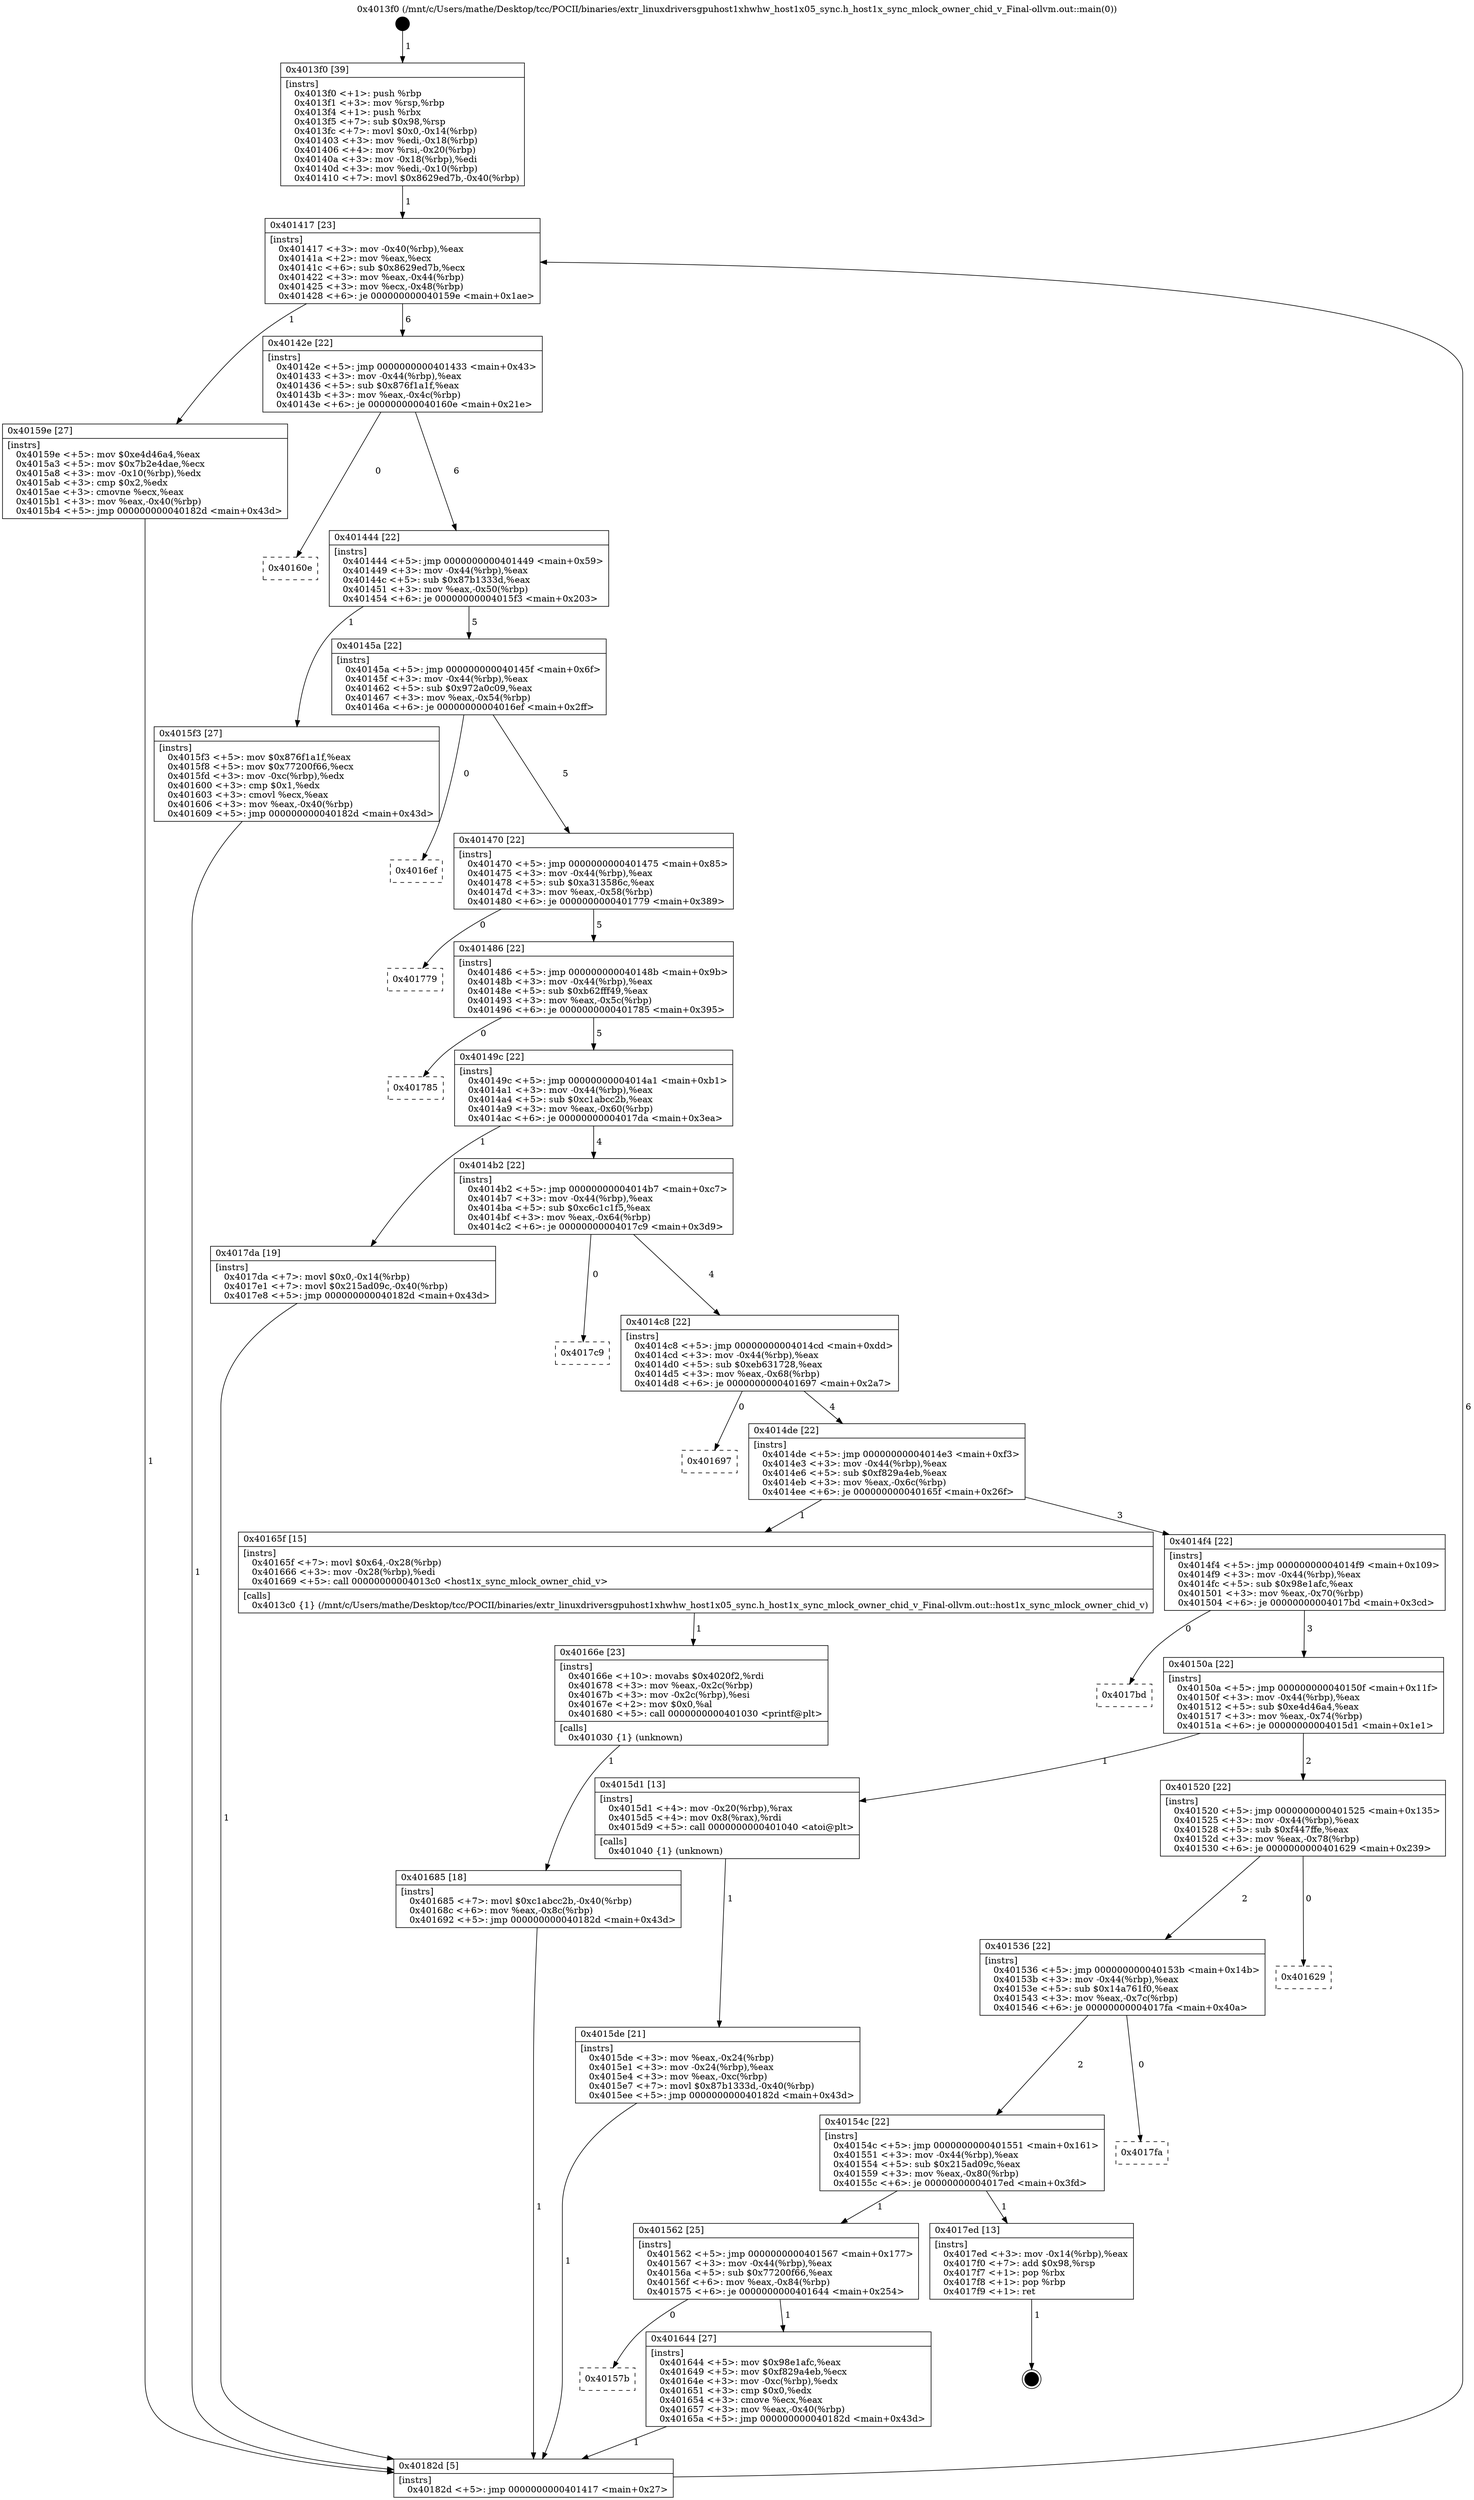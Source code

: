 digraph "0x4013f0" {
  label = "0x4013f0 (/mnt/c/Users/mathe/Desktop/tcc/POCII/binaries/extr_linuxdriversgpuhost1xhwhw_host1x05_sync.h_host1x_sync_mlock_owner_chid_v_Final-ollvm.out::main(0))"
  labelloc = "t"
  node[shape=record]

  Entry [label="",width=0.3,height=0.3,shape=circle,fillcolor=black,style=filled]
  "0x401417" [label="{
     0x401417 [23]\l
     | [instrs]\l
     &nbsp;&nbsp;0x401417 \<+3\>: mov -0x40(%rbp),%eax\l
     &nbsp;&nbsp;0x40141a \<+2\>: mov %eax,%ecx\l
     &nbsp;&nbsp;0x40141c \<+6\>: sub $0x8629ed7b,%ecx\l
     &nbsp;&nbsp;0x401422 \<+3\>: mov %eax,-0x44(%rbp)\l
     &nbsp;&nbsp;0x401425 \<+3\>: mov %ecx,-0x48(%rbp)\l
     &nbsp;&nbsp;0x401428 \<+6\>: je 000000000040159e \<main+0x1ae\>\l
  }"]
  "0x40159e" [label="{
     0x40159e [27]\l
     | [instrs]\l
     &nbsp;&nbsp;0x40159e \<+5\>: mov $0xe4d46a4,%eax\l
     &nbsp;&nbsp;0x4015a3 \<+5\>: mov $0x7b2e4dae,%ecx\l
     &nbsp;&nbsp;0x4015a8 \<+3\>: mov -0x10(%rbp),%edx\l
     &nbsp;&nbsp;0x4015ab \<+3\>: cmp $0x2,%edx\l
     &nbsp;&nbsp;0x4015ae \<+3\>: cmovne %ecx,%eax\l
     &nbsp;&nbsp;0x4015b1 \<+3\>: mov %eax,-0x40(%rbp)\l
     &nbsp;&nbsp;0x4015b4 \<+5\>: jmp 000000000040182d \<main+0x43d\>\l
  }"]
  "0x40142e" [label="{
     0x40142e [22]\l
     | [instrs]\l
     &nbsp;&nbsp;0x40142e \<+5\>: jmp 0000000000401433 \<main+0x43\>\l
     &nbsp;&nbsp;0x401433 \<+3\>: mov -0x44(%rbp),%eax\l
     &nbsp;&nbsp;0x401436 \<+5\>: sub $0x876f1a1f,%eax\l
     &nbsp;&nbsp;0x40143b \<+3\>: mov %eax,-0x4c(%rbp)\l
     &nbsp;&nbsp;0x40143e \<+6\>: je 000000000040160e \<main+0x21e\>\l
  }"]
  "0x40182d" [label="{
     0x40182d [5]\l
     | [instrs]\l
     &nbsp;&nbsp;0x40182d \<+5\>: jmp 0000000000401417 \<main+0x27\>\l
  }"]
  "0x4013f0" [label="{
     0x4013f0 [39]\l
     | [instrs]\l
     &nbsp;&nbsp;0x4013f0 \<+1\>: push %rbp\l
     &nbsp;&nbsp;0x4013f1 \<+3\>: mov %rsp,%rbp\l
     &nbsp;&nbsp;0x4013f4 \<+1\>: push %rbx\l
     &nbsp;&nbsp;0x4013f5 \<+7\>: sub $0x98,%rsp\l
     &nbsp;&nbsp;0x4013fc \<+7\>: movl $0x0,-0x14(%rbp)\l
     &nbsp;&nbsp;0x401403 \<+3\>: mov %edi,-0x18(%rbp)\l
     &nbsp;&nbsp;0x401406 \<+4\>: mov %rsi,-0x20(%rbp)\l
     &nbsp;&nbsp;0x40140a \<+3\>: mov -0x18(%rbp),%edi\l
     &nbsp;&nbsp;0x40140d \<+3\>: mov %edi,-0x10(%rbp)\l
     &nbsp;&nbsp;0x401410 \<+7\>: movl $0x8629ed7b,-0x40(%rbp)\l
  }"]
  Exit [label="",width=0.3,height=0.3,shape=circle,fillcolor=black,style=filled,peripheries=2]
  "0x40160e" [label="{
     0x40160e\l
  }", style=dashed]
  "0x401444" [label="{
     0x401444 [22]\l
     | [instrs]\l
     &nbsp;&nbsp;0x401444 \<+5\>: jmp 0000000000401449 \<main+0x59\>\l
     &nbsp;&nbsp;0x401449 \<+3\>: mov -0x44(%rbp),%eax\l
     &nbsp;&nbsp;0x40144c \<+5\>: sub $0x87b1333d,%eax\l
     &nbsp;&nbsp;0x401451 \<+3\>: mov %eax,-0x50(%rbp)\l
     &nbsp;&nbsp;0x401454 \<+6\>: je 00000000004015f3 \<main+0x203\>\l
  }"]
  "0x401685" [label="{
     0x401685 [18]\l
     | [instrs]\l
     &nbsp;&nbsp;0x401685 \<+7\>: movl $0xc1abcc2b,-0x40(%rbp)\l
     &nbsp;&nbsp;0x40168c \<+6\>: mov %eax,-0x8c(%rbp)\l
     &nbsp;&nbsp;0x401692 \<+5\>: jmp 000000000040182d \<main+0x43d\>\l
  }"]
  "0x4015f3" [label="{
     0x4015f3 [27]\l
     | [instrs]\l
     &nbsp;&nbsp;0x4015f3 \<+5\>: mov $0x876f1a1f,%eax\l
     &nbsp;&nbsp;0x4015f8 \<+5\>: mov $0x77200f66,%ecx\l
     &nbsp;&nbsp;0x4015fd \<+3\>: mov -0xc(%rbp),%edx\l
     &nbsp;&nbsp;0x401600 \<+3\>: cmp $0x1,%edx\l
     &nbsp;&nbsp;0x401603 \<+3\>: cmovl %ecx,%eax\l
     &nbsp;&nbsp;0x401606 \<+3\>: mov %eax,-0x40(%rbp)\l
     &nbsp;&nbsp;0x401609 \<+5\>: jmp 000000000040182d \<main+0x43d\>\l
  }"]
  "0x40145a" [label="{
     0x40145a [22]\l
     | [instrs]\l
     &nbsp;&nbsp;0x40145a \<+5\>: jmp 000000000040145f \<main+0x6f\>\l
     &nbsp;&nbsp;0x40145f \<+3\>: mov -0x44(%rbp),%eax\l
     &nbsp;&nbsp;0x401462 \<+5\>: sub $0x972a0c09,%eax\l
     &nbsp;&nbsp;0x401467 \<+3\>: mov %eax,-0x54(%rbp)\l
     &nbsp;&nbsp;0x40146a \<+6\>: je 00000000004016ef \<main+0x2ff\>\l
  }"]
  "0x40166e" [label="{
     0x40166e [23]\l
     | [instrs]\l
     &nbsp;&nbsp;0x40166e \<+10\>: movabs $0x4020f2,%rdi\l
     &nbsp;&nbsp;0x401678 \<+3\>: mov %eax,-0x2c(%rbp)\l
     &nbsp;&nbsp;0x40167b \<+3\>: mov -0x2c(%rbp),%esi\l
     &nbsp;&nbsp;0x40167e \<+2\>: mov $0x0,%al\l
     &nbsp;&nbsp;0x401680 \<+5\>: call 0000000000401030 \<printf@plt\>\l
     | [calls]\l
     &nbsp;&nbsp;0x401030 \{1\} (unknown)\l
  }"]
  "0x4016ef" [label="{
     0x4016ef\l
  }", style=dashed]
  "0x401470" [label="{
     0x401470 [22]\l
     | [instrs]\l
     &nbsp;&nbsp;0x401470 \<+5\>: jmp 0000000000401475 \<main+0x85\>\l
     &nbsp;&nbsp;0x401475 \<+3\>: mov -0x44(%rbp),%eax\l
     &nbsp;&nbsp;0x401478 \<+5\>: sub $0xa313586c,%eax\l
     &nbsp;&nbsp;0x40147d \<+3\>: mov %eax,-0x58(%rbp)\l
     &nbsp;&nbsp;0x401480 \<+6\>: je 0000000000401779 \<main+0x389\>\l
  }"]
  "0x40157b" [label="{
     0x40157b\l
  }", style=dashed]
  "0x401779" [label="{
     0x401779\l
  }", style=dashed]
  "0x401486" [label="{
     0x401486 [22]\l
     | [instrs]\l
     &nbsp;&nbsp;0x401486 \<+5\>: jmp 000000000040148b \<main+0x9b\>\l
     &nbsp;&nbsp;0x40148b \<+3\>: mov -0x44(%rbp),%eax\l
     &nbsp;&nbsp;0x40148e \<+5\>: sub $0xb62fff49,%eax\l
     &nbsp;&nbsp;0x401493 \<+3\>: mov %eax,-0x5c(%rbp)\l
     &nbsp;&nbsp;0x401496 \<+6\>: je 0000000000401785 \<main+0x395\>\l
  }"]
  "0x401644" [label="{
     0x401644 [27]\l
     | [instrs]\l
     &nbsp;&nbsp;0x401644 \<+5\>: mov $0x98e1afc,%eax\l
     &nbsp;&nbsp;0x401649 \<+5\>: mov $0xf829a4eb,%ecx\l
     &nbsp;&nbsp;0x40164e \<+3\>: mov -0xc(%rbp),%edx\l
     &nbsp;&nbsp;0x401651 \<+3\>: cmp $0x0,%edx\l
     &nbsp;&nbsp;0x401654 \<+3\>: cmove %ecx,%eax\l
     &nbsp;&nbsp;0x401657 \<+3\>: mov %eax,-0x40(%rbp)\l
     &nbsp;&nbsp;0x40165a \<+5\>: jmp 000000000040182d \<main+0x43d\>\l
  }"]
  "0x401785" [label="{
     0x401785\l
  }", style=dashed]
  "0x40149c" [label="{
     0x40149c [22]\l
     | [instrs]\l
     &nbsp;&nbsp;0x40149c \<+5\>: jmp 00000000004014a1 \<main+0xb1\>\l
     &nbsp;&nbsp;0x4014a1 \<+3\>: mov -0x44(%rbp),%eax\l
     &nbsp;&nbsp;0x4014a4 \<+5\>: sub $0xc1abcc2b,%eax\l
     &nbsp;&nbsp;0x4014a9 \<+3\>: mov %eax,-0x60(%rbp)\l
     &nbsp;&nbsp;0x4014ac \<+6\>: je 00000000004017da \<main+0x3ea\>\l
  }"]
  "0x401562" [label="{
     0x401562 [25]\l
     | [instrs]\l
     &nbsp;&nbsp;0x401562 \<+5\>: jmp 0000000000401567 \<main+0x177\>\l
     &nbsp;&nbsp;0x401567 \<+3\>: mov -0x44(%rbp),%eax\l
     &nbsp;&nbsp;0x40156a \<+5\>: sub $0x77200f66,%eax\l
     &nbsp;&nbsp;0x40156f \<+6\>: mov %eax,-0x84(%rbp)\l
     &nbsp;&nbsp;0x401575 \<+6\>: je 0000000000401644 \<main+0x254\>\l
  }"]
  "0x4017da" [label="{
     0x4017da [19]\l
     | [instrs]\l
     &nbsp;&nbsp;0x4017da \<+7\>: movl $0x0,-0x14(%rbp)\l
     &nbsp;&nbsp;0x4017e1 \<+7\>: movl $0x215ad09c,-0x40(%rbp)\l
     &nbsp;&nbsp;0x4017e8 \<+5\>: jmp 000000000040182d \<main+0x43d\>\l
  }"]
  "0x4014b2" [label="{
     0x4014b2 [22]\l
     | [instrs]\l
     &nbsp;&nbsp;0x4014b2 \<+5\>: jmp 00000000004014b7 \<main+0xc7\>\l
     &nbsp;&nbsp;0x4014b7 \<+3\>: mov -0x44(%rbp),%eax\l
     &nbsp;&nbsp;0x4014ba \<+5\>: sub $0xc6c1c1f5,%eax\l
     &nbsp;&nbsp;0x4014bf \<+3\>: mov %eax,-0x64(%rbp)\l
     &nbsp;&nbsp;0x4014c2 \<+6\>: je 00000000004017c9 \<main+0x3d9\>\l
  }"]
  "0x4017ed" [label="{
     0x4017ed [13]\l
     | [instrs]\l
     &nbsp;&nbsp;0x4017ed \<+3\>: mov -0x14(%rbp),%eax\l
     &nbsp;&nbsp;0x4017f0 \<+7\>: add $0x98,%rsp\l
     &nbsp;&nbsp;0x4017f7 \<+1\>: pop %rbx\l
     &nbsp;&nbsp;0x4017f8 \<+1\>: pop %rbp\l
     &nbsp;&nbsp;0x4017f9 \<+1\>: ret\l
  }"]
  "0x4017c9" [label="{
     0x4017c9\l
  }", style=dashed]
  "0x4014c8" [label="{
     0x4014c8 [22]\l
     | [instrs]\l
     &nbsp;&nbsp;0x4014c8 \<+5\>: jmp 00000000004014cd \<main+0xdd\>\l
     &nbsp;&nbsp;0x4014cd \<+3\>: mov -0x44(%rbp),%eax\l
     &nbsp;&nbsp;0x4014d0 \<+5\>: sub $0xeb631728,%eax\l
     &nbsp;&nbsp;0x4014d5 \<+3\>: mov %eax,-0x68(%rbp)\l
     &nbsp;&nbsp;0x4014d8 \<+6\>: je 0000000000401697 \<main+0x2a7\>\l
  }"]
  "0x40154c" [label="{
     0x40154c [22]\l
     | [instrs]\l
     &nbsp;&nbsp;0x40154c \<+5\>: jmp 0000000000401551 \<main+0x161\>\l
     &nbsp;&nbsp;0x401551 \<+3\>: mov -0x44(%rbp),%eax\l
     &nbsp;&nbsp;0x401554 \<+5\>: sub $0x215ad09c,%eax\l
     &nbsp;&nbsp;0x401559 \<+3\>: mov %eax,-0x80(%rbp)\l
     &nbsp;&nbsp;0x40155c \<+6\>: je 00000000004017ed \<main+0x3fd\>\l
  }"]
  "0x401697" [label="{
     0x401697\l
  }", style=dashed]
  "0x4014de" [label="{
     0x4014de [22]\l
     | [instrs]\l
     &nbsp;&nbsp;0x4014de \<+5\>: jmp 00000000004014e3 \<main+0xf3\>\l
     &nbsp;&nbsp;0x4014e3 \<+3\>: mov -0x44(%rbp),%eax\l
     &nbsp;&nbsp;0x4014e6 \<+5\>: sub $0xf829a4eb,%eax\l
     &nbsp;&nbsp;0x4014eb \<+3\>: mov %eax,-0x6c(%rbp)\l
     &nbsp;&nbsp;0x4014ee \<+6\>: je 000000000040165f \<main+0x26f\>\l
  }"]
  "0x4017fa" [label="{
     0x4017fa\l
  }", style=dashed]
  "0x40165f" [label="{
     0x40165f [15]\l
     | [instrs]\l
     &nbsp;&nbsp;0x40165f \<+7\>: movl $0x64,-0x28(%rbp)\l
     &nbsp;&nbsp;0x401666 \<+3\>: mov -0x28(%rbp),%edi\l
     &nbsp;&nbsp;0x401669 \<+5\>: call 00000000004013c0 \<host1x_sync_mlock_owner_chid_v\>\l
     | [calls]\l
     &nbsp;&nbsp;0x4013c0 \{1\} (/mnt/c/Users/mathe/Desktop/tcc/POCII/binaries/extr_linuxdriversgpuhost1xhwhw_host1x05_sync.h_host1x_sync_mlock_owner_chid_v_Final-ollvm.out::host1x_sync_mlock_owner_chid_v)\l
  }"]
  "0x4014f4" [label="{
     0x4014f4 [22]\l
     | [instrs]\l
     &nbsp;&nbsp;0x4014f4 \<+5\>: jmp 00000000004014f9 \<main+0x109\>\l
     &nbsp;&nbsp;0x4014f9 \<+3\>: mov -0x44(%rbp),%eax\l
     &nbsp;&nbsp;0x4014fc \<+5\>: sub $0x98e1afc,%eax\l
     &nbsp;&nbsp;0x401501 \<+3\>: mov %eax,-0x70(%rbp)\l
     &nbsp;&nbsp;0x401504 \<+6\>: je 00000000004017bd \<main+0x3cd\>\l
  }"]
  "0x401536" [label="{
     0x401536 [22]\l
     | [instrs]\l
     &nbsp;&nbsp;0x401536 \<+5\>: jmp 000000000040153b \<main+0x14b\>\l
     &nbsp;&nbsp;0x40153b \<+3\>: mov -0x44(%rbp),%eax\l
     &nbsp;&nbsp;0x40153e \<+5\>: sub $0x14a761f0,%eax\l
     &nbsp;&nbsp;0x401543 \<+3\>: mov %eax,-0x7c(%rbp)\l
     &nbsp;&nbsp;0x401546 \<+6\>: je 00000000004017fa \<main+0x40a\>\l
  }"]
  "0x4017bd" [label="{
     0x4017bd\l
  }", style=dashed]
  "0x40150a" [label="{
     0x40150a [22]\l
     | [instrs]\l
     &nbsp;&nbsp;0x40150a \<+5\>: jmp 000000000040150f \<main+0x11f\>\l
     &nbsp;&nbsp;0x40150f \<+3\>: mov -0x44(%rbp),%eax\l
     &nbsp;&nbsp;0x401512 \<+5\>: sub $0xe4d46a4,%eax\l
     &nbsp;&nbsp;0x401517 \<+3\>: mov %eax,-0x74(%rbp)\l
     &nbsp;&nbsp;0x40151a \<+6\>: je 00000000004015d1 \<main+0x1e1\>\l
  }"]
  "0x401629" [label="{
     0x401629\l
  }", style=dashed]
  "0x4015d1" [label="{
     0x4015d1 [13]\l
     | [instrs]\l
     &nbsp;&nbsp;0x4015d1 \<+4\>: mov -0x20(%rbp),%rax\l
     &nbsp;&nbsp;0x4015d5 \<+4\>: mov 0x8(%rax),%rdi\l
     &nbsp;&nbsp;0x4015d9 \<+5\>: call 0000000000401040 \<atoi@plt\>\l
     | [calls]\l
     &nbsp;&nbsp;0x401040 \{1\} (unknown)\l
  }"]
  "0x401520" [label="{
     0x401520 [22]\l
     | [instrs]\l
     &nbsp;&nbsp;0x401520 \<+5\>: jmp 0000000000401525 \<main+0x135\>\l
     &nbsp;&nbsp;0x401525 \<+3\>: mov -0x44(%rbp),%eax\l
     &nbsp;&nbsp;0x401528 \<+5\>: sub $0xf447ffe,%eax\l
     &nbsp;&nbsp;0x40152d \<+3\>: mov %eax,-0x78(%rbp)\l
     &nbsp;&nbsp;0x401530 \<+6\>: je 0000000000401629 \<main+0x239\>\l
  }"]
  "0x4015de" [label="{
     0x4015de [21]\l
     | [instrs]\l
     &nbsp;&nbsp;0x4015de \<+3\>: mov %eax,-0x24(%rbp)\l
     &nbsp;&nbsp;0x4015e1 \<+3\>: mov -0x24(%rbp),%eax\l
     &nbsp;&nbsp;0x4015e4 \<+3\>: mov %eax,-0xc(%rbp)\l
     &nbsp;&nbsp;0x4015e7 \<+7\>: movl $0x87b1333d,-0x40(%rbp)\l
     &nbsp;&nbsp;0x4015ee \<+5\>: jmp 000000000040182d \<main+0x43d\>\l
  }"]
  Entry -> "0x4013f0" [label=" 1"]
  "0x401417" -> "0x40159e" [label=" 1"]
  "0x401417" -> "0x40142e" [label=" 6"]
  "0x40159e" -> "0x40182d" [label=" 1"]
  "0x4013f0" -> "0x401417" [label=" 1"]
  "0x40182d" -> "0x401417" [label=" 6"]
  "0x4017ed" -> Exit [label=" 1"]
  "0x40142e" -> "0x40160e" [label=" 0"]
  "0x40142e" -> "0x401444" [label=" 6"]
  "0x4017da" -> "0x40182d" [label=" 1"]
  "0x401444" -> "0x4015f3" [label=" 1"]
  "0x401444" -> "0x40145a" [label=" 5"]
  "0x401685" -> "0x40182d" [label=" 1"]
  "0x40145a" -> "0x4016ef" [label=" 0"]
  "0x40145a" -> "0x401470" [label=" 5"]
  "0x40166e" -> "0x401685" [label=" 1"]
  "0x401470" -> "0x401779" [label=" 0"]
  "0x401470" -> "0x401486" [label=" 5"]
  "0x40165f" -> "0x40166e" [label=" 1"]
  "0x401486" -> "0x401785" [label=" 0"]
  "0x401486" -> "0x40149c" [label=" 5"]
  "0x401644" -> "0x40182d" [label=" 1"]
  "0x40149c" -> "0x4017da" [label=" 1"]
  "0x40149c" -> "0x4014b2" [label=" 4"]
  "0x401562" -> "0x401644" [label=" 1"]
  "0x4014b2" -> "0x4017c9" [label=" 0"]
  "0x4014b2" -> "0x4014c8" [label=" 4"]
  "0x401562" -> "0x40157b" [label=" 0"]
  "0x4014c8" -> "0x401697" [label=" 0"]
  "0x4014c8" -> "0x4014de" [label=" 4"]
  "0x40154c" -> "0x4017ed" [label=" 1"]
  "0x4014de" -> "0x40165f" [label=" 1"]
  "0x4014de" -> "0x4014f4" [label=" 3"]
  "0x40154c" -> "0x401562" [label=" 1"]
  "0x4014f4" -> "0x4017bd" [label=" 0"]
  "0x4014f4" -> "0x40150a" [label=" 3"]
  "0x401536" -> "0x4017fa" [label=" 0"]
  "0x40150a" -> "0x4015d1" [label=" 1"]
  "0x40150a" -> "0x401520" [label=" 2"]
  "0x4015d1" -> "0x4015de" [label=" 1"]
  "0x4015de" -> "0x40182d" [label=" 1"]
  "0x4015f3" -> "0x40182d" [label=" 1"]
  "0x401536" -> "0x40154c" [label=" 2"]
  "0x401520" -> "0x401629" [label=" 0"]
  "0x401520" -> "0x401536" [label=" 2"]
}
